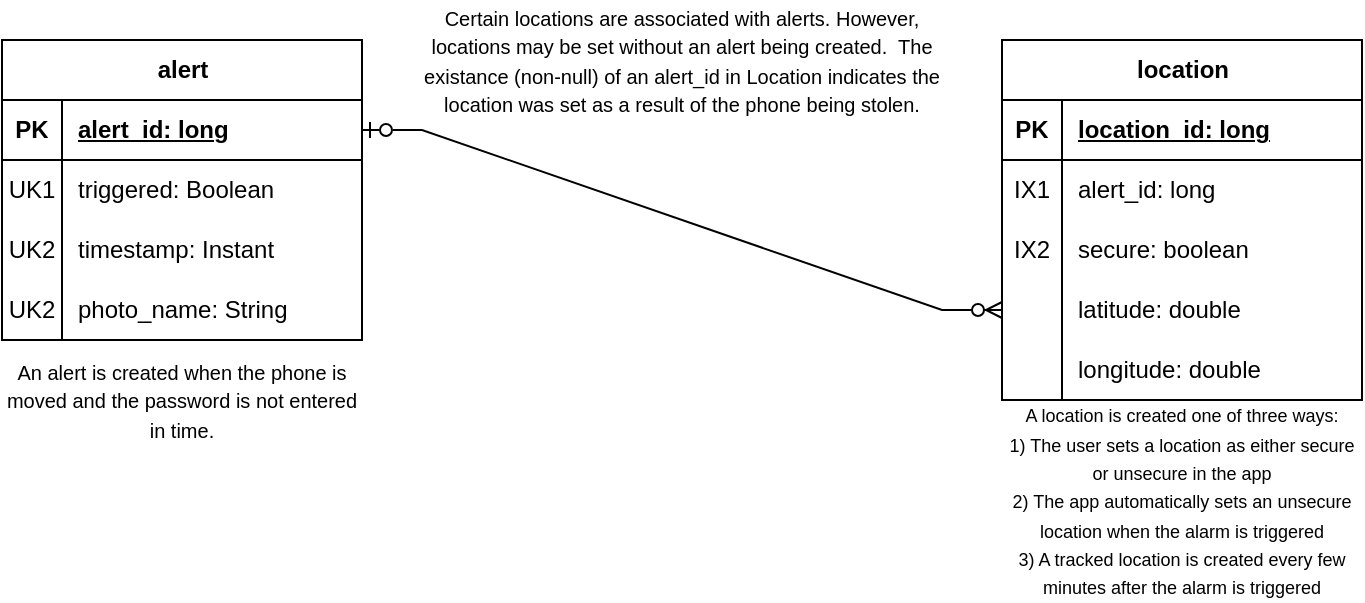 <mxfile version="24.0.4" type="device">
  <diagram name="Page-1" id="0JAOOYz1HlRNWIfS7TLB">
    <mxGraphModel dx="884" dy="608" grid="1" gridSize="10" guides="1" tooltips="1" connect="1" arrows="1" fold="1" page="1" pageScale="1" pageWidth="850" pageHeight="1100" math="0" shadow="0">
      <root>
        <mxCell id="0" />
        <mxCell id="1" parent="0" />
        <mxCell id="KqAcQGoCuisPCAbiSeZE-1" value="alert" style="shape=table;startSize=30;container=1;collapsible=1;childLayout=tableLayout;fixedRows=1;rowLines=0;fontStyle=1;align=center;resizeLast=1;html=1;" parent="1" vertex="1">
          <mxGeometry x="80" y="80" width="180" height="150" as="geometry" />
        </mxCell>
        <mxCell id="KqAcQGoCuisPCAbiSeZE-2" value="" style="shape=tableRow;horizontal=0;startSize=0;swimlaneHead=0;swimlaneBody=0;fillColor=none;collapsible=0;dropTarget=0;points=[[0,0.5],[1,0.5]];portConstraint=eastwest;top=0;left=0;right=0;bottom=1;" parent="KqAcQGoCuisPCAbiSeZE-1" vertex="1">
          <mxGeometry y="30" width="180" height="30" as="geometry" />
        </mxCell>
        <mxCell id="KqAcQGoCuisPCAbiSeZE-3" value="PK" style="shape=partialRectangle;connectable=0;fillColor=none;top=0;left=0;bottom=0;right=0;fontStyle=1;overflow=hidden;whiteSpace=wrap;html=1;" parent="KqAcQGoCuisPCAbiSeZE-2" vertex="1">
          <mxGeometry width="30" height="30" as="geometry">
            <mxRectangle width="30" height="30" as="alternateBounds" />
          </mxGeometry>
        </mxCell>
        <mxCell id="KqAcQGoCuisPCAbiSeZE-4" value="alert_id: long" style="shape=partialRectangle;connectable=0;fillColor=none;top=0;left=0;bottom=0;right=0;align=left;spacingLeft=6;fontStyle=5;overflow=hidden;whiteSpace=wrap;html=1;" parent="KqAcQGoCuisPCAbiSeZE-2" vertex="1">
          <mxGeometry x="30" width="150" height="30" as="geometry">
            <mxRectangle width="150" height="30" as="alternateBounds" />
          </mxGeometry>
        </mxCell>
        <mxCell id="KqAcQGoCuisPCAbiSeZE-5" value="" style="shape=tableRow;horizontal=0;startSize=0;swimlaneHead=0;swimlaneBody=0;fillColor=none;collapsible=0;dropTarget=0;points=[[0,0.5],[1,0.5]];portConstraint=eastwest;top=0;left=0;right=0;bottom=0;" parent="KqAcQGoCuisPCAbiSeZE-1" vertex="1">
          <mxGeometry y="60" width="180" height="30" as="geometry" />
        </mxCell>
        <mxCell id="KqAcQGoCuisPCAbiSeZE-6" value="UK1" style="shape=partialRectangle;connectable=0;fillColor=none;top=0;left=0;bottom=0;right=0;editable=1;overflow=hidden;whiteSpace=wrap;html=1;" parent="KqAcQGoCuisPCAbiSeZE-5" vertex="1">
          <mxGeometry width="30" height="30" as="geometry">
            <mxRectangle width="30" height="30" as="alternateBounds" />
          </mxGeometry>
        </mxCell>
        <mxCell id="KqAcQGoCuisPCAbiSeZE-7" value="triggered: Boolean" style="shape=partialRectangle;connectable=0;fillColor=none;top=0;left=0;bottom=0;right=0;align=left;spacingLeft=6;overflow=hidden;whiteSpace=wrap;html=1;" parent="KqAcQGoCuisPCAbiSeZE-5" vertex="1">
          <mxGeometry x="30" width="150" height="30" as="geometry">
            <mxRectangle width="150" height="30" as="alternateBounds" />
          </mxGeometry>
        </mxCell>
        <mxCell id="KqAcQGoCuisPCAbiSeZE-8" value="" style="shape=tableRow;horizontal=0;startSize=0;swimlaneHead=0;swimlaneBody=0;fillColor=none;collapsible=0;dropTarget=0;points=[[0,0.5],[1,0.5]];portConstraint=eastwest;top=0;left=0;right=0;bottom=0;" parent="KqAcQGoCuisPCAbiSeZE-1" vertex="1">
          <mxGeometry y="90" width="180" height="30" as="geometry" />
        </mxCell>
        <mxCell id="KqAcQGoCuisPCAbiSeZE-9" value="UK2" style="shape=partialRectangle;connectable=0;fillColor=none;top=0;left=0;bottom=0;right=0;editable=1;overflow=hidden;whiteSpace=wrap;html=1;" parent="KqAcQGoCuisPCAbiSeZE-8" vertex="1">
          <mxGeometry width="30" height="30" as="geometry">
            <mxRectangle width="30" height="30" as="alternateBounds" />
          </mxGeometry>
        </mxCell>
        <mxCell id="KqAcQGoCuisPCAbiSeZE-10" value="timestamp: Instant" style="shape=partialRectangle;connectable=0;fillColor=none;top=0;left=0;bottom=0;right=0;align=left;spacingLeft=6;overflow=hidden;whiteSpace=wrap;html=1;" parent="KqAcQGoCuisPCAbiSeZE-8" vertex="1">
          <mxGeometry x="30" width="150" height="30" as="geometry">
            <mxRectangle width="150" height="30" as="alternateBounds" />
          </mxGeometry>
        </mxCell>
        <mxCell id="6xVXBCSxsKXKDsfYnHLt-4" value="" style="shape=tableRow;horizontal=0;startSize=0;swimlaneHead=0;swimlaneBody=0;fillColor=none;collapsible=0;dropTarget=0;points=[[0,0.5],[1,0.5]];portConstraint=eastwest;top=0;left=0;right=0;bottom=0;" parent="KqAcQGoCuisPCAbiSeZE-1" vertex="1">
          <mxGeometry y="120" width="180" height="30" as="geometry" />
        </mxCell>
        <mxCell id="6xVXBCSxsKXKDsfYnHLt-5" value="UK2" style="shape=partialRectangle;connectable=0;fillColor=none;top=0;left=0;bottom=0;right=0;editable=1;overflow=hidden;whiteSpace=wrap;html=1;" parent="6xVXBCSxsKXKDsfYnHLt-4" vertex="1">
          <mxGeometry width="30" height="30" as="geometry">
            <mxRectangle width="30" height="30" as="alternateBounds" />
          </mxGeometry>
        </mxCell>
        <mxCell id="6xVXBCSxsKXKDsfYnHLt-6" value="photo_name: String" style="shape=partialRectangle;connectable=0;fillColor=none;top=0;left=0;bottom=0;right=0;align=left;spacingLeft=6;overflow=hidden;whiteSpace=wrap;html=1;" parent="6xVXBCSxsKXKDsfYnHLt-4" vertex="1">
          <mxGeometry x="30" width="150" height="30" as="geometry">
            <mxRectangle width="150" height="30" as="alternateBounds" />
          </mxGeometry>
        </mxCell>
        <mxCell id="KqAcQGoCuisPCAbiSeZE-14" value="location" style="shape=table;startSize=30;container=1;collapsible=1;childLayout=tableLayout;fixedRows=1;rowLines=0;fontStyle=1;align=center;resizeLast=1;html=1;" parent="1" vertex="1">
          <mxGeometry x="580" y="80" width="180" height="180" as="geometry" />
        </mxCell>
        <mxCell id="KqAcQGoCuisPCAbiSeZE-15" value="" style="shape=tableRow;horizontal=0;startSize=0;swimlaneHead=0;swimlaneBody=0;fillColor=none;collapsible=0;dropTarget=0;points=[[0,0.5],[1,0.5]];portConstraint=eastwest;top=0;left=0;right=0;bottom=1;" parent="KqAcQGoCuisPCAbiSeZE-14" vertex="1">
          <mxGeometry y="30" width="180" height="30" as="geometry" />
        </mxCell>
        <mxCell id="KqAcQGoCuisPCAbiSeZE-16" value="PK" style="shape=partialRectangle;connectable=0;fillColor=none;top=0;left=0;bottom=0;right=0;fontStyle=1;overflow=hidden;whiteSpace=wrap;html=1;" parent="KqAcQGoCuisPCAbiSeZE-15" vertex="1">
          <mxGeometry width="30" height="30" as="geometry">
            <mxRectangle width="30" height="30" as="alternateBounds" />
          </mxGeometry>
        </mxCell>
        <mxCell id="KqAcQGoCuisPCAbiSeZE-17" value="location_id: long" style="shape=partialRectangle;connectable=0;fillColor=none;top=0;left=0;bottom=0;right=0;align=left;spacingLeft=6;fontStyle=5;overflow=hidden;whiteSpace=wrap;html=1;" parent="KqAcQGoCuisPCAbiSeZE-15" vertex="1">
          <mxGeometry x="30" width="150" height="30" as="geometry">
            <mxRectangle width="150" height="30" as="alternateBounds" />
          </mxGeometry>
        </mxCell>
        <mxCell id="KqAcQGoCuisPCAbiSeZE-18" value="" style="shape=tableRow;horizontal=0;startSize=0;swimlaneHead=0;swimlaneBody=0;fillColor=none;collapsible=0;dropTarget=0;points=[[0,0.5],[1,0.5]];portConstraint=eastwest;top=0;left=0;right=0;bottom=0;" parent="KqAcQGoCuisPCAbiSeZE-14" vertex="1">
          <mxGeometry y="60" width="180" height="30" as="geometry" />
        </mxCell>
        <mxCell id="KqAcQGoCuisPCAbiSeZE-19" value="IX1" style="shape=partialRectangle;connectable=0;fillColor=none;top=0;left=0;bottom=0;right=0;editable=1;overflow=hidden;whiteSpace=wrap;html=1;" parent="KqAcQGoCuisPCAbiSeZE-18" vertex="1">
          <mxGeometry width="30" height="30" as="geometry">
            <mxRectangle width="30" height="30" as="alternateBounds" />
          </mxGeometry>
        </mxCell>
        <mxCell id="KqAcQGoCuisPCAbiSeZE-20" value="alert_id: long" style="shape=partialRectangle;connectable=0;fillColor=none;top=0;left=0;bottom=0;right=0;align=left;spacingLeft=6;overflow=hidden;whiteSpace=wrap;html=1;" parent="KqAcQGoCuisPCAbiSeZE-18" vertex="1">
          <mxGeometry x="30" width="150" height="30" as="geometry">
            <mxRectangle width="150" height="30" as="alternateBounds" />
          </mxGeometry>
        </mxCell>
        <mxCell id="KqAcQGoCuisPCAbiSeZE-21" value="" style="shape=tableRow;horizontal=0;startSize=0;swimlaneHead=0;swimlaneBody=0;fillColor=none;collapsible=0;dropTarget=0;points=[[0,0.5],[1,0.5]];portConstraint=eastwest;top=0;left=0;right=0;bottom=0;" parent="KqAcQGoCuisPCAbiSeZE-14" vertex="1">
          <mxGeometry y="90" width="180" height="30" as="geometry" />
        </mxCell>
        <mxCell id="KqAcQGoCuisPCAbiSeZE-22" value="IX2" style="shape=partialRectangle;connectable=0;fillColor=none;top=0;left=0;bottom=0;right=0;editable=1;overflow=hidden;whiteSpace=wrap;html=1;" parent="KqAcQGoCuisPCAbiSeZE-21" vertex="1">
          <mxGeometry width="30" height="30" as="geometry">
            <mxRectangle width="30" height="30" as="alternateBounds" />
          </mxGeometry>
        </mxCell>
        <mxCell id="KqAcQGoCuisPCAbiSeZE-23" value="secure: boolean" style="shape=partialRectangle;connectable=0;fillColor=none;top=0;left=0;bottom=0;right=0;align=left;spacingLeft=6;overflow=hidden;whiteSpace=wrap;html=1;" parent="KqAcQGoCuisPCAbiSeZE-21" vertex="1">
          <mxGeometry x="30" width="150" height="30" as="geometry">
            <mxRectangle width="150" height="30" as="alternateBounds" />
          </mxGeometry>
        </mxCell>
        <mxCell id="KqAcQGoCuisPCAbiSeZE-27" value="" style="shape=tableRow;horizontal=0;startSize=0;swimlaneHead=0;swimlaneBody=0;fillColor=none;collapsible=0;dropTarget=0;points=[[0,0.5],[1,0.5]];portConstraint=eastwest;top=0;left=0;right=0;bottom=0;" parent="KqAcQGoCuisPCAbiSeZE-14" vertex="1">
          <mxGeometry y="120" width="180" height="30" as="geometry" />
        </mxCell>
        <mxCell id="KqAcQGoCuisPCAbiSeZE-28" value="" style="shape=partialRectangle;connectable=0;fillColor=none;top=0;left=0;bottom=0;right=0;editable=1;overflow=hidden;whiteSpace=wrap;html=1;" parent="KqAcQGoCuisPCAbiSeZE-27" vertex="1">
          <mxGeometry width="30" height="30" as="geometry">
            <mxRectangle width="30" height="30" as="alternateBounds" />
          </mxGeometry>
        </mxCell>
        <mxCell id="KqAcQGoCuisPCAbiSeZE-29" value="latitude: double" style="shape=partialRectangle;connectable=0;fillColor=none;top=0;left=0;bottom=0;right=0;align=left;spacingLeft=6;overflow=hidden;whiteSpace=wrap;html=1;" parent="KqAcQGoCuisPCAbiSeZE-27" vertex="1">
          <mxGeometry x="30" width="150" height="30" as="geometry">
            <mxRectangle width="150" height="30" as="alternateBounds" />
          </mxGeometry>
        </mxCell>
        <mxCell id="KqAcQGoCuisPCAbiSeZE-30" value="" style="shape=tableRow;horizontal=0;startSize=0;swimlaneHead=0;swimlaneBody=0;fillColor=none;collapsible=0;dropTarget=0;points=[[0,0.5],[1,0.5]];portConstraint=eastwest;top=0;left=0;right=0;bottom=0;" parent="KqAcQGoCuisPCAbiSeZE-14" vertex="1">
          <mxGeometry y="150" width="180" height="30" as="geometry" />
        </mxCell>
        <mxCell id="KqAcQGoCuisPCAbiSeZE-31" value="" style="shape=partialRectangle;connectable=0;fillColor=none;top=0;left=0;bottom=0;right=0;editable=1;overflow=hidden;whiteSpace=wrap;html=1;" parent="KqAcQGoCuisPCAbiSeZE-30" vertex="1">
          <mxGeometry width="30" height="30" as="geometry">
            <mxRectangle width="30" height="30" as="alternateBounds" />
          </mxGeometry>
        </mxCell>
        <mxCell id="KqAcQGoCuisPCAbiSeZE-32" value="longitude: double" style="shape=partialRectangle;connectable=0;fillColor=none;top=0;left=0;bottom=0;right=0;align=left;spacingLeft=6;overflow=hidden;whiteSpace=wrap;html=1;" parent="KqAcQGoCuisPCAbiSeZE-30" vertex="1">
          <mxGeometry x="30" width="150" height="30" as="geometry">
            <mxRectangle width="150" height="30" as="alternateBounds" />
          </mxGeometry>
        </mxCell>
        <mxCell id="KqAcQGoCuisPCAbiSeZE-33" value="" style="edgeStyle=entityRelationEdgeStyle;fontSize=12;html=1;endArrow=ERzeroToMany;endFill=1;rounded=0;entryX=0;entryY=0.5;entryDx=0;entryDy=0;exitX=1;exitY=0.5;exitDx=0;exitDy=0;startArrow=ERzeroToOne;startFill=0;" parent="1" source="KqAcQGoCuisPCAbiSeZE-2" target="KqAcQGoCuisPCAbiSeZE-27" edge="1">
          <mxGeometry width="100" height="100" relative="1" as="geometry">
            <mxPoint x="320" y="200" as="sourcePoint" />
            <mxPoint x="470" y="270" as="targetPoint" />
          </mxGeometry>
        </mxCell>
        <mxCell id="KqAcQGoCuisPCAbiSeZE-35" value="&lt;font style=&quot;font-size: 9px;&quot;&gt;A location is created one of three ways:&lt;br&gt;1) The user sets a location as either secure or unsecure in the app&lt;br&gt;2) The app automatically sets an unsecure location when the alarm is triggered&lt;br&gt;3) A tracked location is created every few minutes after the alarm is triggered&lt;/font&gt;" style="whiteSpace=wrap;html=1;fillColor=none;strokeColor=none;" parent="1" vertex="1">
          <mxGeometry x="580" y="260" width="180" height="100" as="geometry" />
        </mxCell>
        <mxCell id="zG6KEaNYICoZL9DIYxuv-1" value="&lt;font style=&quot;font-size: 10px;&quot;&gt;An alert is created when the phone is moved and the password is not entered in time.&lt;/font&gt;" style="whiteSpace=wrap;html=1;fillColor=none;strokeColor=none;" parent="1" vertex="1">
          <mxGeometry x="80" y="230" width="180" height="60" as="geometry" />
        </mxCell>
        <mxCell id="zG6KEaNYICoZL9DIYxuv-2" value="&lt;font style=&quot;font-size: 10px;&quot;&gt;Certain locations are associated with alerts. However, locations may be set without an alert being created.&amp;nbsp; The existance (non-null) of an alert_id in Location indicates the location was set as a result of the phone being stolen.&lt;/font&gt;" style="whiteSpace=wrap;html=1;fillColor=none;strokeColor=none;" parent="1" vertex="1">
          <mxGeometry x="280" y="60" width="280" height="60" as="geometry" />
        </mxCell>
      </root>
    </mxGraphModel>
  </diagram>
</mxfile>
